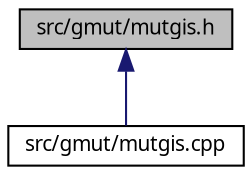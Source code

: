 digraph "src/gmut/mutgis.h"
{
  edge [fontname="Sans",fontsize="10",labelfontname="Sans",labelfontsize="10"];
  node [fontname="Sans",fontsize="10",shape=record];
  Node2 [label="src/gmut/mutgis.h",height=0.2,width=0.4,color="black", fillcolor="grey75", style="filled", fontcolor="black"];
  Node2 -> Node3 [dir="back",color="midnightblue",fontsize="10",style="solid",fontname="Sans"];
  Node3 [label="src/gmut/mutgis.cpp",height=0.2,width=0.4,color="black", fillcolor="white", style="filled",URL="$d3/d26/mutgis_8cpp.html"];
}
